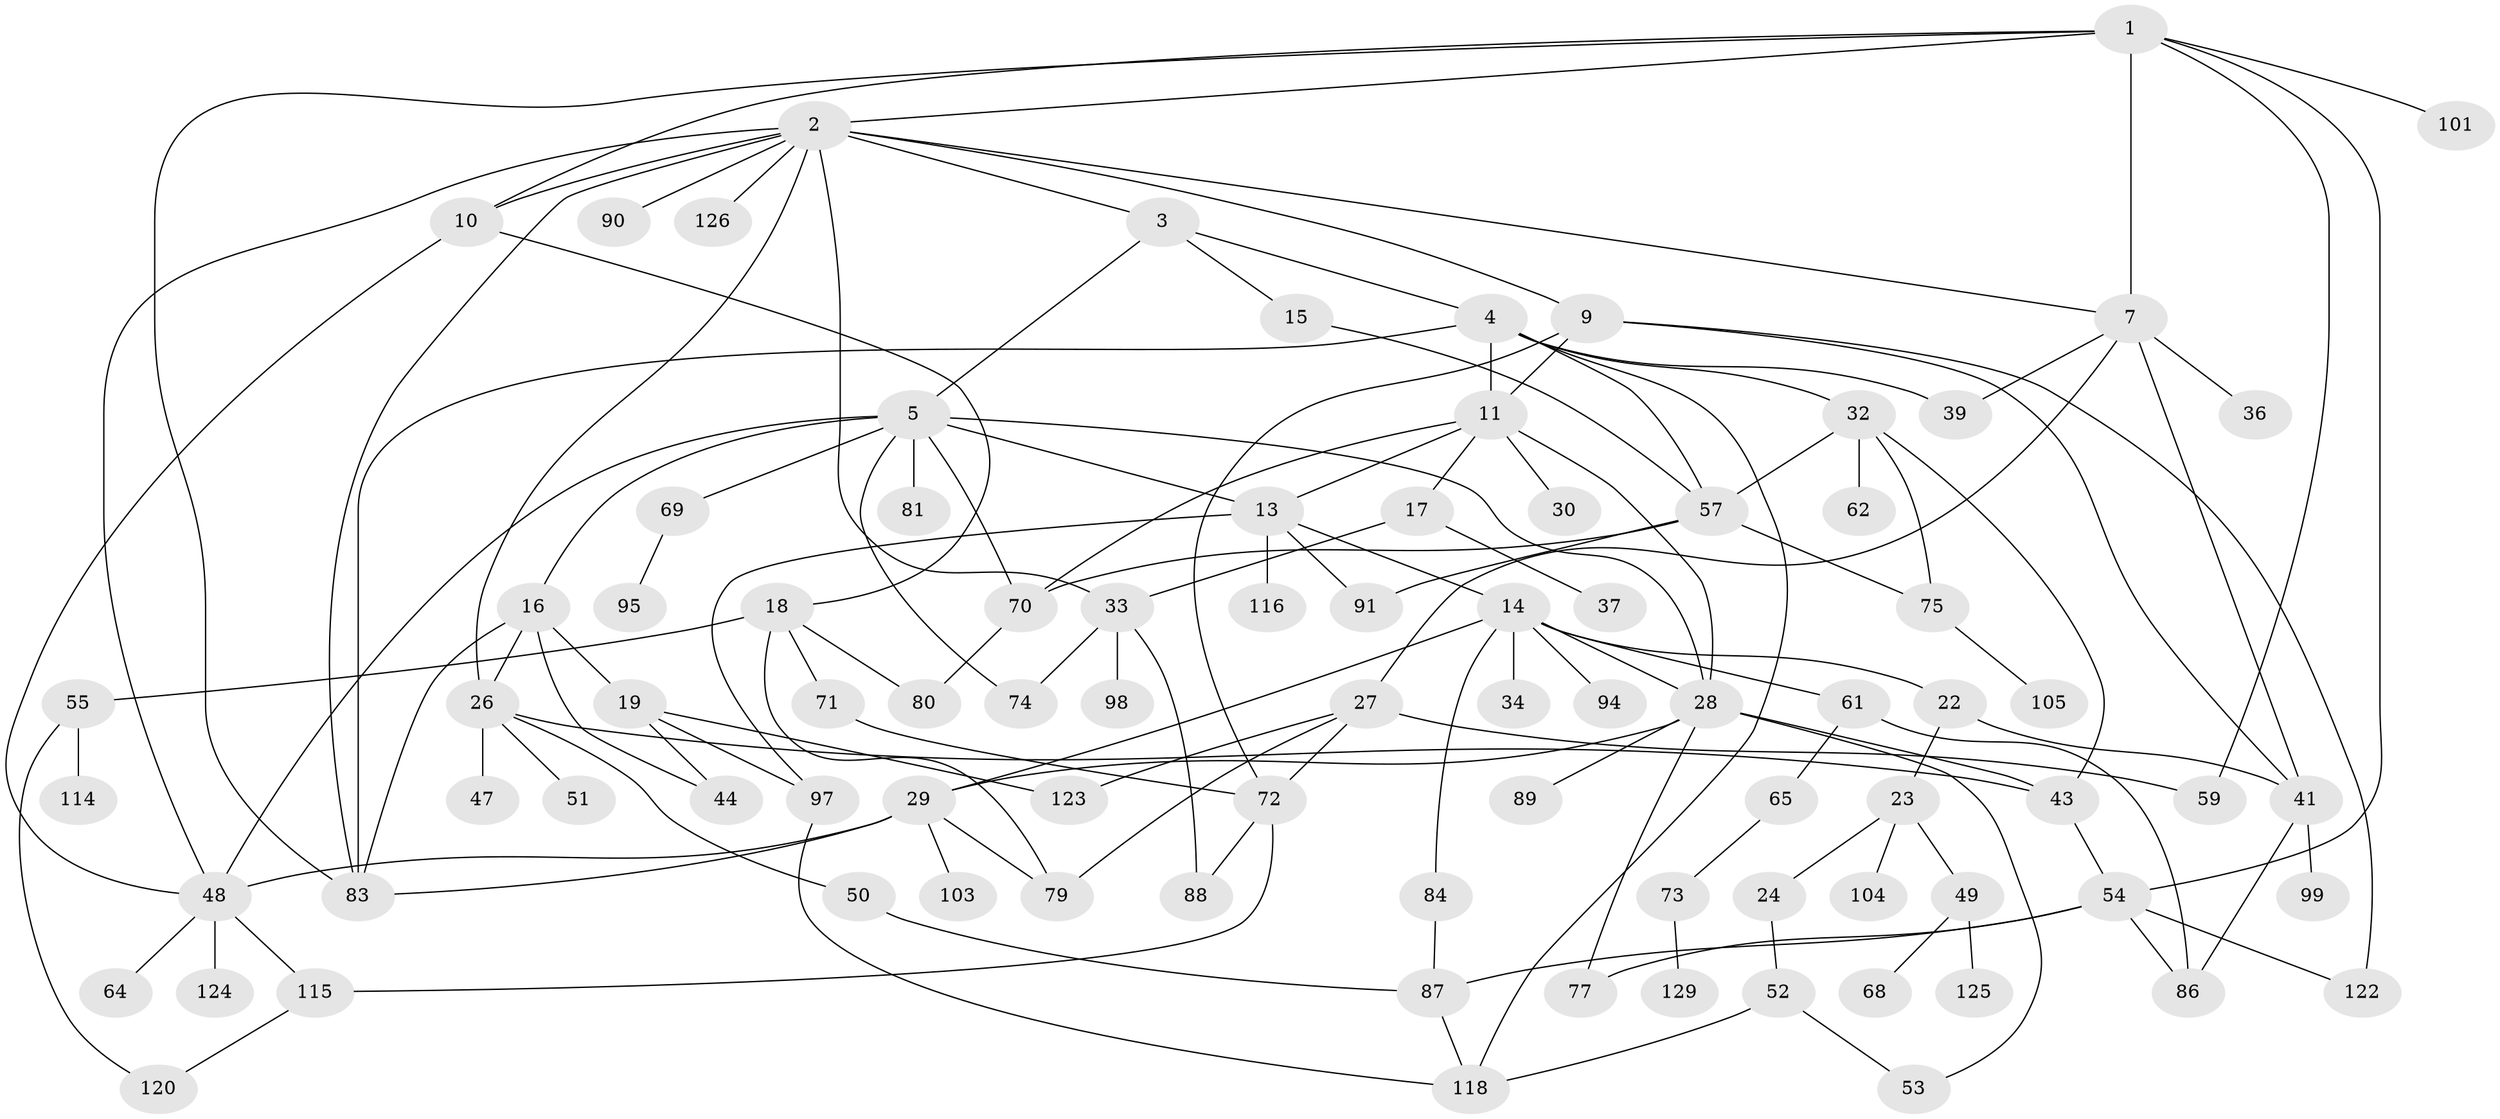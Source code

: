 // original degree distribution, {7: 0.023255813953488372, 10: 0.007751937984496124, 4: 0.10077519379844961, 8: 0.015503875968992248, 2: 0.3023255813953488, 5: 0.09302325581395349, 6: 0.031007751937984496, 3: 0.17829457364341086, 1: 0.24806201550387597}
// Generated by graph-tools (version 1.1) at 2025/10/02/27/25 16:10:52]
// undirected, 88 vertices, 138 edges
graph export_dot {
graph [start="1"]
  node [color=gray90,style=filled];
  1 [super="+117"];
  2 [super="+8"];
  3 [super="+6"];
  4 [super="+38"];
  5 [super="+63"];
  7 [super="+25"];
  9 [super="+40"];
  10 [super="+20"];
  11 [super="+12"];
  13 [super="+85"];
  14 [super="+21"];
  15;
  16 [super="+96"];
  17;
  18 [super="+58"];
  19 [super="+46"];
  22 [super="+113"];
  23 [super="+60"];
  24;
  26 [super="+31"];
  27 [super="+35"];
  28;
  29 [super="+56"];
  30;
  32 [super="+42"];
  33 [super="+45"];
  34;
  36;
  37 [super="+67"];
  39;
  41 [super="+82"];
  43;
  44;
  47;
  48;
  49 [super="+76"];
  50;
  51;
  52;
  53;
  54 [super="+93"];
  55 [super="+110"];
  57 [super="+92"];
  59 [super="+78"];
  61 [super="+66"];
  62 [super="+106"];
  64;
  65;
  68;
  69;
  70 [super="+119"];
  71;
  72 [super="+121"];
  73;
  74 [super="+102"];
  75 [super="+109"];
  77 [super="+128"];
  79;
  80;
  81;
  83 [super="+111"];
  84;
  86;
  87 [super="+100"];
  88;
  89 [super="+112"];
  90;
  91 [super="+107"];
  94;
  95;
  97;
  98;
  99;
  101;
  103 [super="+108"];
  104;
  105;
  114;
  115;
  116;
  118 [super="+127"];
  120;
  122;
  123;
  124;
  125;
  126;
  129;
  1 -- 2;
  1 -- 101;
  1 -- 83;
  1 -- 10;
  1 -- 7;
  1 -- 59;
  1 -- 54;
  2 -- 3;
  2 -- 7;
  2 -- 10;
  2 -- 26;
  2 -- 126;
  2 -- 48;
  2 -- 83;
  2 -- 9 [weight=2];
  2 -- 90;
  2 -- 33;
  3 -- 4;
  3 -- 5;
  3 -- 15;
  4 -- 32;
  4 -- 39;
  4 -- 83;
  4 -- 57;
  4 -- 11;
  4 -- 118;
  5 -- 16;
  5 -- 28;
  5 -- 48;
  5 -- 69;
  5 -- 81;
  5 -- 74;
  5 -- 13 [weight=2];
  5 -- 70;
  7 -- 27;
  7 -- 36;
  7 -- 39;
  7 -- 41;
  9 -- 11;
  9 -- 41;
  9 -- 72;
  9 -- 122;
  10 -- 18;
  10 -- 48;
  11 -- 17;
  11 -- 70;
  11 -- 28;
  11 -- 13;
  11 -- 30;
  13 -- 14;
  13 -- 116;
  13 -- 97;
  13 -- 91;
  14 -- 22;
  14 -- 61;
  14 -- 94;
  14 -- 28;
  14 -- 29;
  14 -- 34;
  14 -- 84;
  15 -- 57;
  16 -- 19;
  16 -- 44;
  16 -- 83;
  16 -- 26;
  17 -- 37;
  17 -- 33;
  18 -- 55;
  18 -- 71;
  18 -- 79;
  18 -- 80;
  19 -- 44;
  19 -- 97;
  19 -- 123;
  22 -- 23;
  22 -- 41;
  23 -- 24;
  23 -- 49;
  23 -- 104;
  24 -- 52;
  26 -- 50;
  26 -- 51;
  26 -- 43;
  26 -- 47;
  27 -- 59;
  27 -- 123;
  27 -- 79;
  27 -- 72;
  28 -- 29;
  28 -- 53;
  28 -- 77;
  28 -- 89;
  28 -- 43;
  29 -- 83;
  29 -- 79;
  29 -- 48;
  29 -- 103;
  32 -- 43;
  32 -- 57;
  32 -- 75;
  32 -- 62;
  33 -- 74;
  33 -- 88;
  33 -- 98;
  41 -- 99;
  41 -- 86;
  43 -- 54;
  48 -- 64;
  48 -- 115;
  48 -- 124;
  49 -- 68;
  49 -- 125;
  50 -- 87;
  52 -- 53;
  52 -- 118;
  54 -- 86;
  54 -- 87;
  54 -- 122;
  54 -- 77;
  55 -- 120;
  55 -- 114;
  57 -- 75;
  57 -- 70;
  57 -- 91;
  61 -- 65;
  61 -- 86;
  65 -- 73;
  69 -- 95;
  70 -- 80;
  71 -- 72;
  72 -- 88;
  72 -- 115;
  73 -- 129;
  75 -- 105;
  84 -- 87;
  87 -- 118;
  97 -- 118;
  115 -- 120;
}
